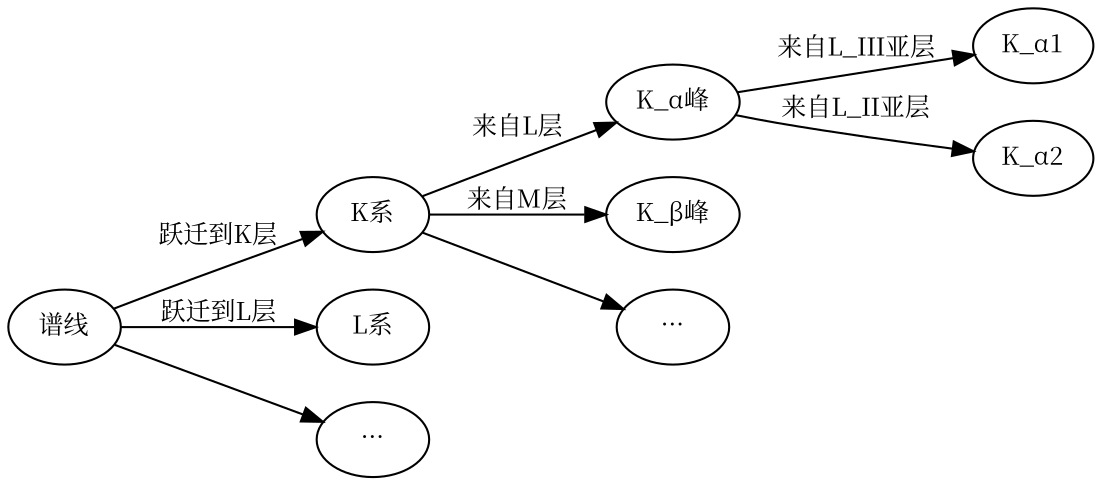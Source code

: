 digraph classification{
	node[fontname = "Noto serif CJK SC",fontsize = 12];
	edge[fontname = "Noto serif CJK SC",fontsize = 12];
	rankdir=LR;
	root[label="谱线"];
	K[label="K系"];
	Kalpha[label="K_α峰"];
	Kalpha1[label="K_α1"];
	root->K[label="跃迁到K层"];
	K->Kalpha[label="来自L层"];
	Kalpha->Kalpha1[label="来自L_III亚层"];
	root->"L系"[label="跃迁到L层"];
	root->"  ···  ";
	K->"K_β峰"[label="来自M层"];
	K->" ··· ";
	Kalpha->"K_α2"[label="来自L_II亚层"]
}